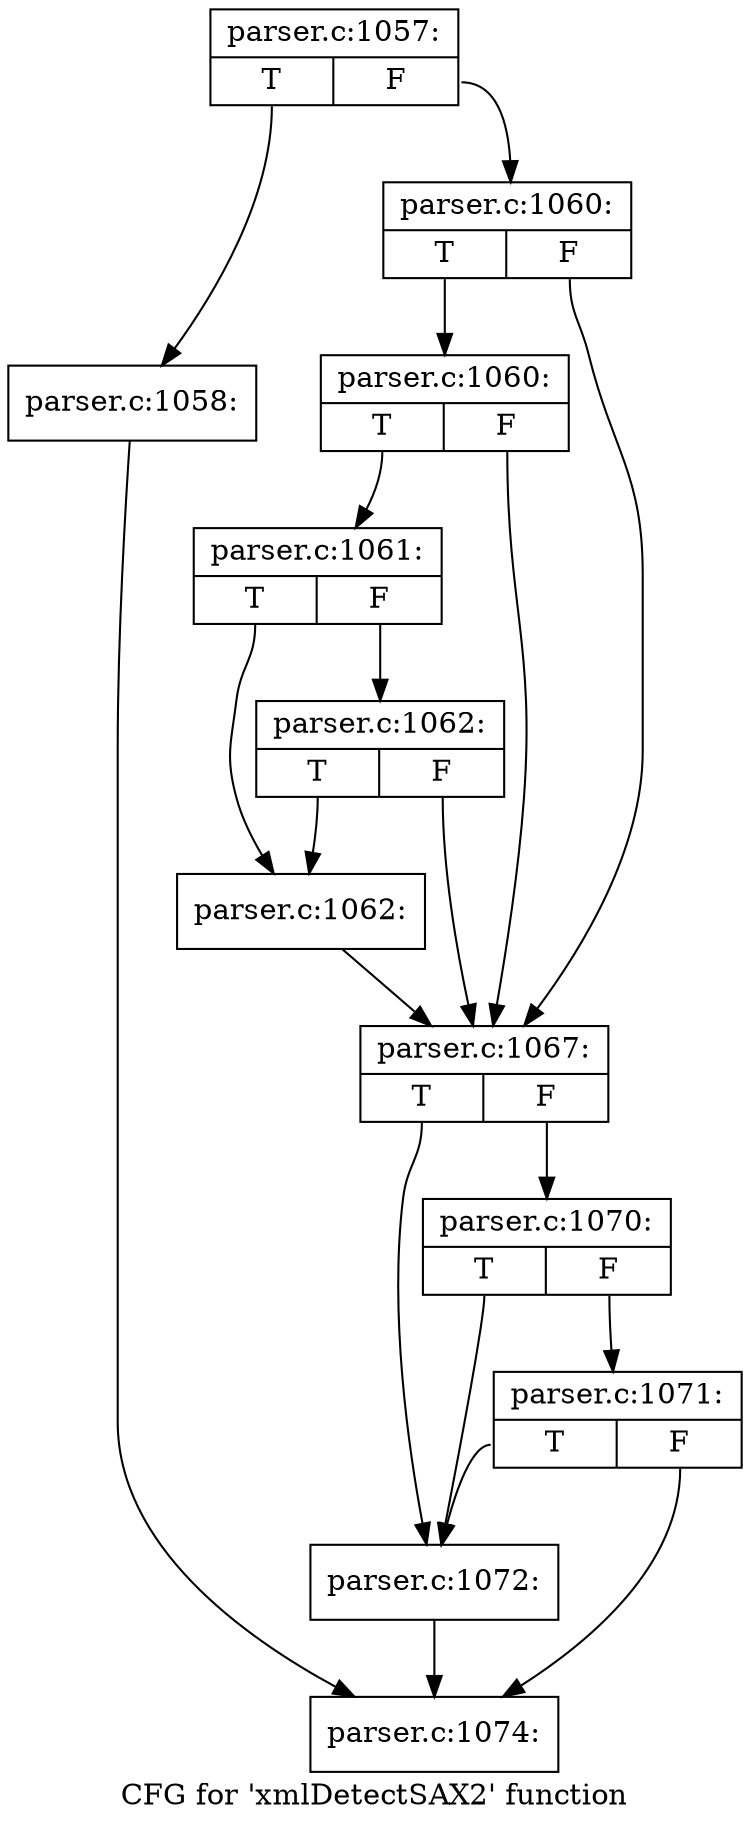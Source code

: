 digraph "CFG for 'xmlDetectSAX2' function" {
	label="CFG for 'xmlDetectSAX2' function";

	Node0x4bc48f0 [shape=record,label="{parser.c:1057:|{<s0>T|<s1>F}}"];
	Node0x4bc48f0:s0 -> Node0x4bc68a0;
	Node0x4bc48f0:s1 -> Node0x4bc68f0;
	Node0x4bc68a0 [shape=record,label="{parser.c:1058:}"];
	Node0x4bc68a0 -> Node0x4bc9620;
	Node0x4bc68f0 [shape=record,label="{parser.c:1060:|{<s0>T|<s1>F}}"];
	Node0x4bc68f0:s0 -> Node0x4b8e6e0;
	Node0x4bc68f0:s1 -> Node0x4b8e610;
	Node0x4b8e6e0 [shape=record,label="{parser.c:1060:|{<s0>T|<s1>F}}"];
	Node0x4b8e6e0:s0 -> Node0x4b8e660;
	Node0x4b8e6e0:s1 -> Node0x4b8e610;
	Node0x4b8e660 [shape=record,label="{parser.c:1061:|{<s0>T|<s1>F}}"];
	Node0x4b8e660:s0 -> Node0x4b8e5c0;
	Node0x4b8e660:s1 -> Node0x4bc7950;
	Node0x4bc7950 [shape=record,label="{parser.c:1062:|{<s0>T|<s1>F}}"];
	Node0x4bc7950:s0 -> Node0x4b8e5c0;
	Node0x4bc7950:s1 -> Node0x4b8e610;
	Node0x4b8e5c0 [shape=record,label="{parser.c:1062:}"];
	Node0x4b8e5c0 -> Node0x4b8e610;
	Node0x4b8e610 [shape=record,label="{parser.c:1067:|{<s0>T|<s1>F}}"];
	Node0x4b8e610:s0 -> Node0x4bc95d0;
	Node0x4b8e610:s1 -> Node0x4bc96f0;
	Node0x4bc96f0 [shape=record,label="{parser.c:1070:|{<s0>T|<s1>F}}"];
	Node0x4bc96f0:s0 -> Node0x4bc95d0;
	Node0x4bc96f0:s1 -> Node0x4bc9670;
	Node0x4bc9670 [shape=record,label="{parser.c:1071:|{<s0>T|<s1>F}}"];
	Node0x4bc9670:s0 -> Node0x4bc95d0;
	Node0x4bc9670:s1 -> Node0x4bc9620;
	Node0x4bc95d0 [shape=record,label="{parser.c:1072:}"];
	Node0x4bc95d0 -> Node0x4bc9620;
	Node0x4bc9620 [shape=record,label="{parser.c:1074:}"];
}
